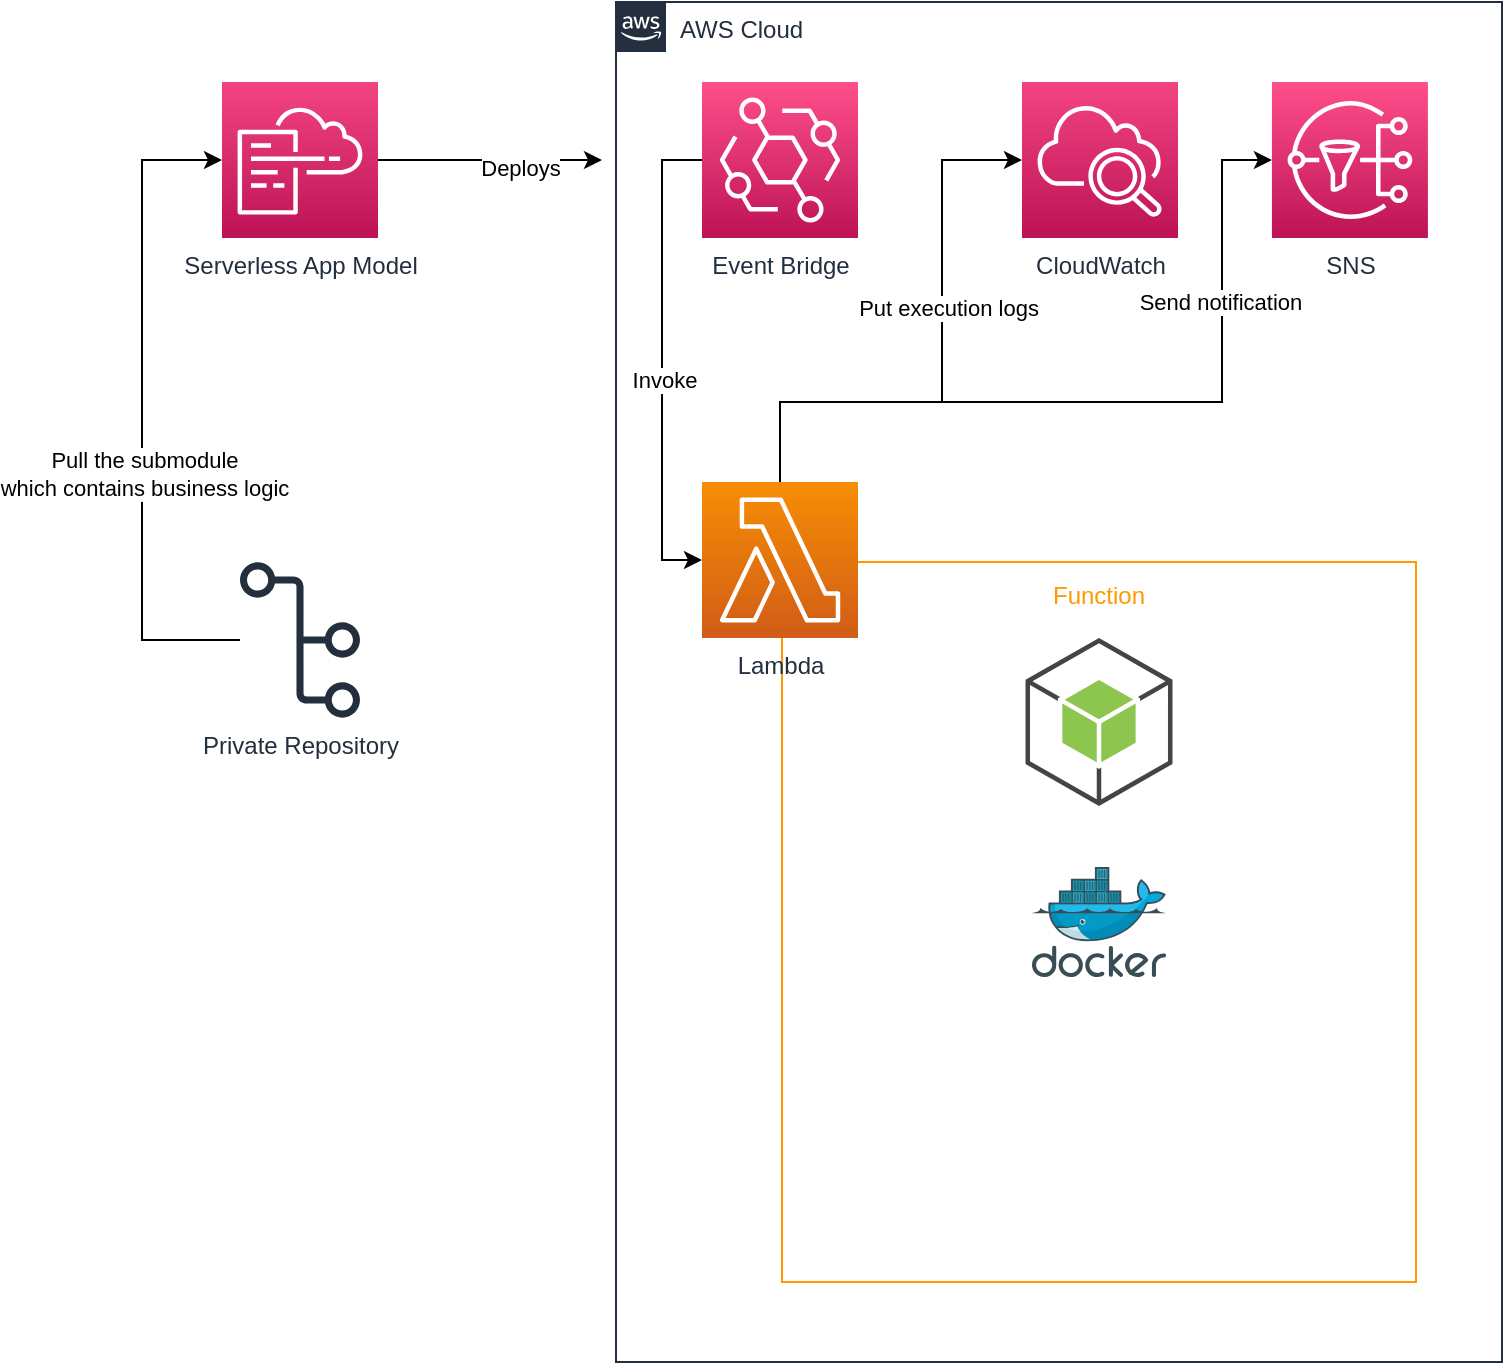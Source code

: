 <mxfile version="21.6.1" type="device">
  <diagram name="Page-1" id="cXQ8H5aNgDe2lHJkHOng">
    <mxGraphModel dx="2411" dy="1705" grid="1" gridSize="10" guides="1" tooltips="1" connect="1" arrows="1" fold="1" page="1" pageScale="1" pageWidth="1169" pageHeight="827" math="0" shadow="0">
      <root>
        <mxCell id="0" />
        <mxCell id="1" parent="0" />
        <mxCell id="_XWG_rt_v9g4cDSgy4s7-2" value="AWS Cloud" style="points=[[0,0],[0.25,0],[0.5,0],[0.75,0],[1,0],[1,0.25],[1,0.5],[1,0.75],[1,1],[0.75,1],[0.5,1],[0.25,1],[0,1],[0,0.75],[0,0.5],[0,0.25]];outlineConnect=0;gradientColor=none;html=1;whiteSpace=wrap;fontSize=12;fontStyle=0;container=1;pointerEvents=0;collapsible=0;recursiveResize=0;shape=mxgraph.aws4.group;grIcon=mxgraph.aws4.group_aws_cloud_alt;strokeColor=#232F3E;fillColor=none;verticalAlign=top;align=left;spacingLeft=30;fontColor=#232F3E;dashed=0;" vertex="1" parent="1">
          <mxGeometry x="-803" y="-800" width="443" height="680" as="geometry" />
        </mxCell>
        <mxCell id="_XWG_rt_v9g4cDSgy4s7-13" style="edgeStyle=orthogonalEdgeStyle;rounded=0;orthogonalLoop=1;jettySize=auto;html=1;" edge="1" parent="_XWG_rt_v9g4cDSgy4s7-2" source="_XWG_rt_v9g4cDSgy4s7-10" target="_XWG_rt_v9g4cDSgy4s7-12">
          <mxGeometry relative="1" as="geometry">
            <Array as="points">
              <mxPoint x="23" y="79" />
              <mxPoint x="23" y="279" />
            </Array>
          </mxGeometry>
        </mxCell>
        <mxCell id="_XWG_rt_v9g4cDSgy4s7-31" value="Invoke" style="edgeLabel;html=1;align=center;verticalAlign=middle;resizable=0;points=[];" vertex="1" connectable="0" parent="_XWG_rt_v9g4cDSgy4s7-13">
          <mxGeometry x="0.083" y="1" relative="1" as="geometry">
            <mxPoint as="offset" />
          </mxGeometry>
        </mxCell>
        <mxCell id="_XWG_rt_v9g4cDSgy4s7-10" value="Event Bridge&lt;br&gt;" style="sketch=0;points=[[0,0,0],[0.25,0,0],[0.5,0,0],[0.75,0,0],[1,0,0],[0,1,0],[0.25,1,0],[0.5,1,0],[0.75,1,0],[1,1,0],[0,0.25,0],[0,0.5,0],[0,0.75,0],[1,0.25,0],[1,0.5,0],[1,0.75,0]];outlineConnect=0;fontColor=#232F3E;gradientColor=#FF4F8B;gradientDirection=north;fillColor=#BC1356;strokeColor=#ffffff;dashed=0;verticalLabelPosition=bottom;verticalAlign=top;align=center;html=1;fontSize=12;fontStyle=0;aspect=fixed;shape=mxgraph.aws4.resourceIcon;resIcon=mxgraph.aws4.eventbridge;" vertex="1" parent="_XWG_rt_v9g4cDSgy4s7-2">
          <mxGeometry x="43" y="40" width="78" height="78" as="geometry" />
        </mxCell>
        <mxCell id="_XWG_rt_v9g4cDSgy4s7-26" style="edgeStyle=orthogonalEdgeStyle;rounded=0;orthogonalLoop=1;jettySize=auto;html=1;" edge="1" parent="_XWG_rt_v9g4cDSgy4s7-2" source="_XWG_rt_v9g4cDSgy4s7-12" target="_XWG_rt_v9g4cDSgy4s7-25">
          <mxGeometry relative="1" as="geometry">
            <Array as="points">
              <mxPoint x="82" y="200" />
              <mxPoint x="163" y="200" />
              <mxPoint x="163" y="79" />
            </Array>
          </mxGeometry>
        </mxCell>
        <mxCell id="_XWG_rt_v9g4cDSgy4s7-27" value="Put execution logs" style="edgeLabel;html=1;align=center;verticalAlign=middle;resizable=0;points=[];" vertex="1" connectable="0" parent="_XWG_rt_v9g4cDSgy4s7-26">
          <mxGeometry x="0.192" y="-3" relative="1" as="geometry">
            <mxPoint as="offset" />
          </mxGeometry>
        </mxCell>
        <mxCell id="_XWG_rt_v9g4cDSgy4s7-29" style="edgeStyle=orthogonalEdgeStyle;rounded=0;orthogonalLoop=1;jettySize=auto;html=1;" edge="1" parent="_XWG_rt_v9g4cDSgy4s7-2" source="_XWG_rt_v9g4cDSgy4s7-12" target="_XWG_rt_v9g4cDSgy4s7-28">
          <mxGeometry relative="1" as="geometry">
            <Array as="points">
              <mxPoint x="82" y="200" />
              <mxPoint x="303" y="200" />
              <mxPoint x="303" y="79" />
            </Array>
          </mxGeometry>
        </mxCell>
        <mxCell id="_XWG_rt_v9g4cDSgy4s7-30" value="Send notification" style="edgeLabel;html=1;align=center;verticalAlign=middle;resizable=0;points=[];" vertex="1" connectable="0" parent="_XWG_rt_v9g4cDSgy4s7-29">
          <mxGeometry x="0.297" y="1" relative="1" as="geometry">
            <mxPoint y="-47" as="offset" />
          </mxGeometry>
        </mxCell>
        <mxCell id="_XWG_rt_v9g4cDSgy4s7-16" value="Function" style="outlineConnect=0;gradientColor=none;html=1;whiteSpace=wrap;fontSize=12;fontStyle=0;strokeColor=#FF9900;fillColor=none;verticalAlign=top;align=center;fontColor=#FF9900;dashed=0;spacingTop=3;" vertex="1" parent="_XWG_rt_v9g4cDSgy4s7-2">
          <mxGeometry x="83" y="280" width="317" height="360" as="geometry" />
        </mxCell>
        <mxCell id="_XWG_rt_v9g4cDSgy4s7-12" value="Lambda" style="sketch=0;points=[[0,0,0],[0.25,0,0],[0.5,0,0],[0.75,0,0],[1,0,0],[0,1,0],[0.25,1,0],[0.5,1,0],[0.75,1,0],[1,1,0],[0,0.25,0],[0,0.5,0],[0,0.75,0],[1,0.25,0],[1,0.5,0],[1,0.75,0]];outlineConnect=0;fontColor=#232F3E;gradientColor=#F78E04;gradientDirection=north;fillColor=#D05C17;strokeColor=#ffffff;dashed=0;verticalLabelPosition=bottom;verticalAlign=top;align=center;html=1;fontSize=12;fontStyle=0;aspect=fixed;shape=mxgraph.aws4.resourceIcon;resIcon=mxgraph.aws4.lambda;" vertex="1" parent="_XWG_rt_v9g4cDSgy4s7-2">
          <mxGeometry x="43" y="240" width="78" height="78" as="geometry" />
        </mxCell>
        <mxCell id="_XWG_rt_v9g4cDSgy4s7-8" value="" style="shape=image;verticalLabelPosition=bottom;labelBackgroundColor=default;verticalAlign=top;aspect=fixed;imageAspect=0;image=https://user-images.githubusercontent.com/10379601/29446482-04f7036a-841f-11e7-9872-91d1fc2ea683.png;" vertex="1" parent="_XWG_rt_v9g4cDSgy4s7-2">
          <mxGeometry x="210.57" y="510" width="61.85" height="90" as="geometry" />
        </mxCell>
        <mxCell id="_XWG_rt_v9g4cDSgy4s7-17" value="" style="outlineConnect=0;dashed=0;verticalLabelPosition=bottom;verticalAlign=top;align=center;html=1;shape=mxgraph.aws3.android;fillColor=#8CC64F;gradientColor=none;" vertex="1" parent="_XWG_rt_v9g4cDSgy4s7-2">
          <mxGeometry x="204.75" y="318" width="73.5" height="84" as="geometry" />
        </mxCell>
        <mxCell id="_XWG_rt_v9g4cDSgy4s7-18" value="" style="image;sketch=0;aspect=fixed;html=1;points=[];align=center;fontSize=12;image=img/lib/mscae/Docker.svg;" vertex="1" parent="_XWG_rt_v9g4cDSgy4s7-2">
          <mxGeometry x="207.96" y="432.5" width="67.08" height="55" as="geometry" />
        </mxCell>
        <mxCell id="_XWG_rt_v9g4cDSgy4s7-25" value="CloudWatch" style="sketch=0;points=[[0,0,0],[0.25,0,0],[0.5,0,0],[0.75,0,0],[1,0,0],[0,1,0],[0.25,1,0],[0.5,1,0],[0.75,1,0],[1,1,0],[0,0.25,0],[0,0.5,0],[0,0.75,0],[1,0.25,0],[1,0.5,0],[1,0.75,0]];points=[[0,0,0],[0.25,0,0],[0.5,0,0],[0.75,0,0],[1,0,0],[0,1,0],[0.25,1,0],[0.5,1,0],[0.75,1,0],[1,1,0],[0,0.25,0],[0,0.5,0],[0,0.75,0],[1,0.25,0],[1,0.5,0],[1,0.75,0]];outlineConnect=0;fontColor=#232F3E;gradientColor=#F34482;gradientDirection=north;fillColor=#BC1356;strokeColor=#ffffff;dashed=0;verticalLabelPosition=bottom;verticalAlign=top;align=center;html=1;fontSize=12;fontStyle=0;aspect=fixed;shape=mxgraph.aws4.resourceIcon;resIcon=mxgraph.aws4.cloudwatch_2;" vertex="1" parent="_XWG_rt_v9g4cDSgy4s7-2">
          <mxGeometry x="203" y="40" width="78" height="78" as="geometry" />
        </mxCell>
        <mxCell id="_XWG_rt_v9g4cDSgy4s7-28" value="SNS" style="sketch=0;points=[[0,0,0],[0.25,0,0],[0.5,0,0],[0.75,0,0],[1,0,0],[0,1,0],[0.25,1,0],[0.5,1,0],[0.75,1,0],[1,1,0],[0,0.25,0],[0,0.5,0],[0,0.75,0],[1,0.25,0],[1,0.5,0],[1,0.75,0]];outlineConnect=0;fontColor=#232F3E;gradientColor=#FF4F8B;gradientDirection=north;fillColor=#BC1356;strokeColor=#ffffff;dashed=0;verticalLabelPosition=bottom;verticalAlign=top;align=center;html=1;fontSize=12;fontStyle=0;aspect=fixed;shape=mxgraph.aws4.resourceIcon;resIcon=mxgraph.aws4.sns;" vertex="1" parent="_XWG_rt_v9g4cDSgy4s7-2">
          <mxGeometry x="327.96" y="40" width="78" height="78" as="geometry" />
        </mxCell>
        <mxCell id="_XWG_rt_v9g4cDSgy4s7-23" style="edgeStyle=orthogonalEdgeStyle;rounded=0;orthogonalLoop=1;jettySize=auto;html=1;" edge="1" parent="1" source="_XWG_rt_v9g4cDSgy4s7-19">
          <mxGeometry relative="1" as="geometry">
            <mxPoint x="-810" y="-721" as="targetPoint" />
          </mxGeometry>
        </mxCell>
        <mxCell id="_XWG_rt_v9g4cDSgy4s7-24" value="Deploys" style="edgeLabel;html=1;align=center;verticalAlign=middle;resizable=0;points=[];" vertex="1" connectable="0" parent="_XWG_rt_v9g4cDSgy4s7-23">
          <mxGeometry x="0.271" y="-3" relative="1" as="geometry">
            <mxPoint as="offset" />
          </mxGeometry>
        </mxCell>
        <mxCell id="_XWG_rt_v9g4cDSgy4s7-19" value="Serverless App Model" style="sketch=0;points=[[0,0,0],[0.25,0,0],[0.5,0,0],[0.75,0,0],[1,0,0],[0,1,0],[0.25,1,0],[0.5,1,0],[0.75,1,0],[1,1,0],[0,0.25,0],[0,0.5,0],[0,0.75,0],[1,0.25,0],[1,0.5,0],[1,0.75,0]];points=[[0,0,0],[0.25,0,0],[0.5,0,0],[0.75,0,0],[1,0,0],[0,1,0],[0.25,1,0],[0.5,1,0],[0.75,1,0],[1,1,0],[0,0.25,0],[0,0.5,0],[0,0.75,0],[1,0.25,0],[1,0.5,0],[1,0.75,0]];outlineConnect=0;fontColor=#232F3E;gradientColor=#F34482;gradientDirection=north;fillColor=#BC1356;strokeColor=#ffffff;dashed=0;verticalLabelPosition=bottom;verticalAlign=top;align=center;html=1;fontSize=12;fontStyle=0;aspect=fixed;shape=mxgraph.aws4.resourceIcon;resIcon=mxgraph.aws4.cloudformation;" vertex="1" parent="1">
          <mxGeometry x="-1000" y="-760" width="78" height="78" as="geometry" />
        </mxCell>
        <mxCell id="_XWG_rt_v9g4cDSgy4s7-21" style="edgeStyle=orthogonalEdgeStyle;rounded=0;orthogonalLoop=1;jettySize=auto;html=1;" edge="1" parent="1" source="_XWG_rt_v9g4cDSgy4s7-20" target="_XWG_rt_v9g4cDSgy4s7-19">
          <mxGeometry relative="1" as="geometry">
            <Array as="points">
              <mxPoint x="-1040" y="-481" />
              <mxPoint x="-1040" y="-721" />
            </Array>
          </mxGeometry>
        </mxCell>
        <mxCell id="_XWG_rt_v9g4cDSgy4s7-22" value="Pull the submodule &lt;br&gt;which contains business logic" style="edgeLabel;html=1;align=center;verticalAlign=middle;resizable=0;points=[];" vertex="1" connectable="0" parent="_XWG_rt_v9g4cDSgy4s7-21">
          <mxGeometry x="-0.196" y="-1" relative="1" as="geometry">
            <mxPoint as="offset" />
          </mxGeometry>
        </mxCell>
        <mxCell id="_XWG_rt_v9g4cDSgy4s7-20" value="Private Repository" style="sketch=0;outlineConnect=0;fontColor=#232F3E;gradientColor=none;fillColor=#232F3D;strokeColor=none;dashed=0;verticalLabelPosition=bottom;verticalAlign=top;align=center;html=1;fontSize=12;fontStyle=0;aspect=fixed;pointerEvents=1;shape=mxgraph.aws4.git_repository;" vertex="1" parent="1">
          <mxGeometry x="-991" y="-520" width="60" height="78" as="geometry" />
        </mxCell>
      </root>
    </mxGraphModel>
  </diagram>
</mxfile>
